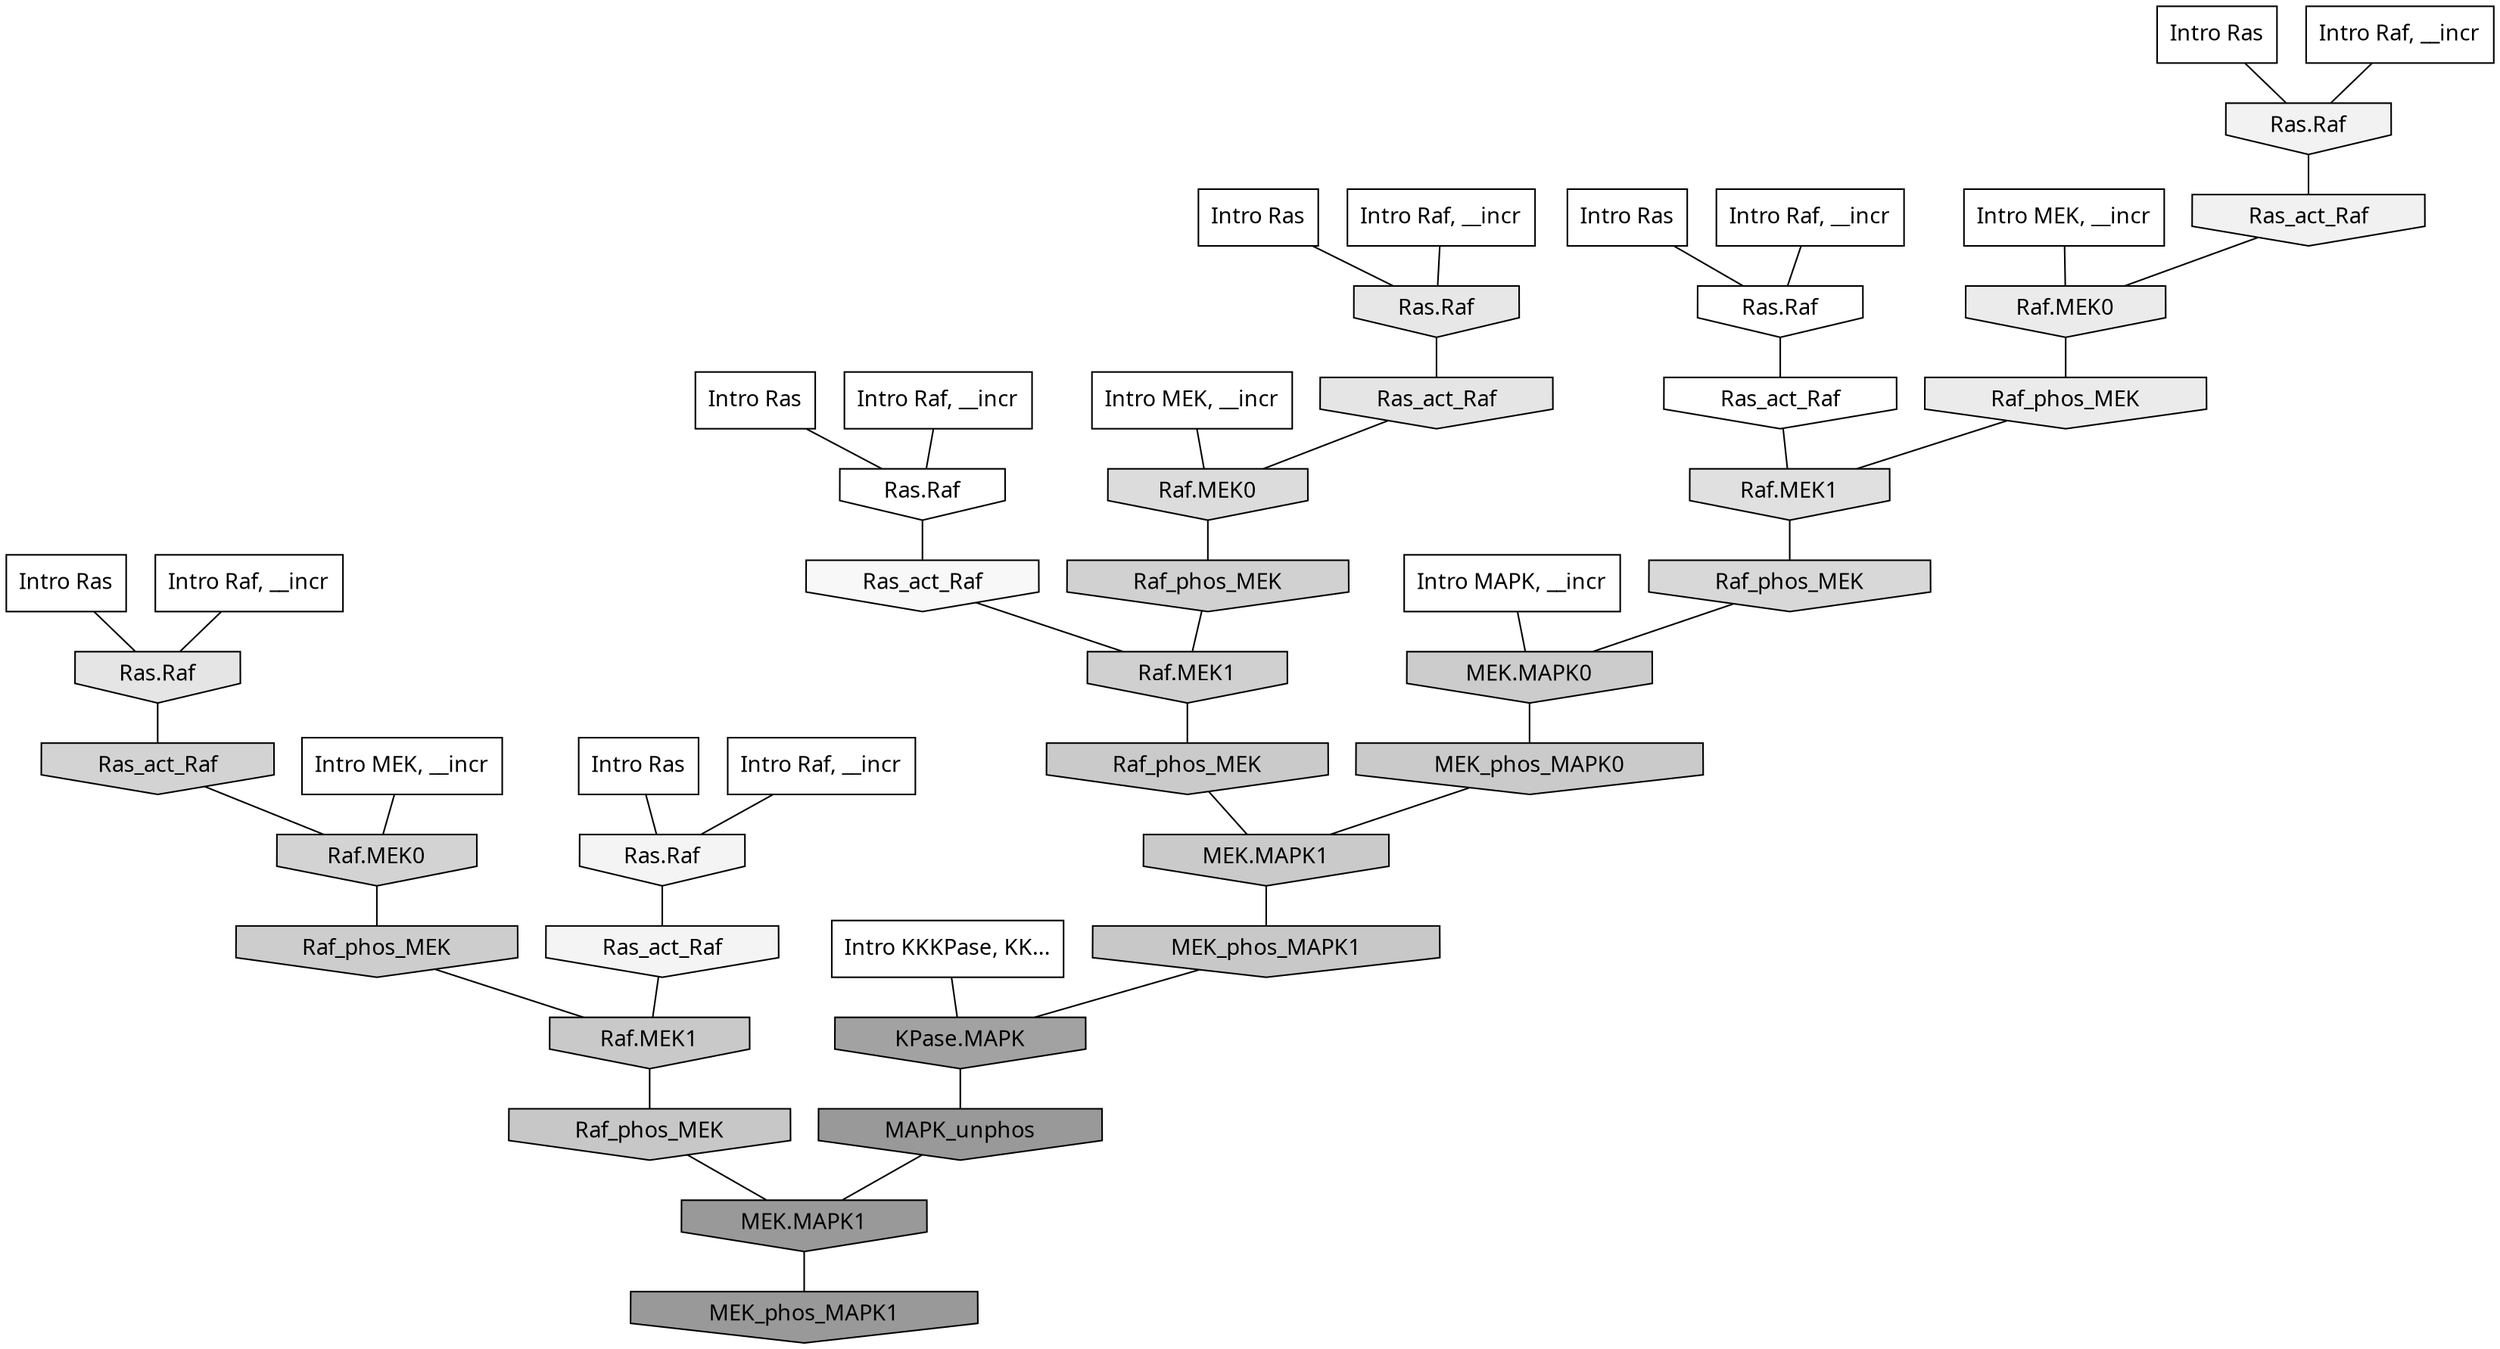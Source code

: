 digraph G{
  rankdir="TB";
  ranksep=0.30;
  node [fontname="CMU Serif"];
  edge [fontname="CMU Serif"];
  
  10 [label="Intro Ras", shape=rectangle, style=filled, fillcolor="0.000 0.000 1.000"]
  
  13 [label="Intro Ras", shape=rectangle, style=filled, fillcolor="0.000 0.000 1.000"]
  
  25 [label="Intro Ras", shape=rectangle, style=filled, fillcolor="0.000 0.000 1.000"]
  
  49 [label="Intro Ras", shape=rectangle, style=filled, fillcolor="0.000 0.000 1.000"]
  
  64 [label="Intro Ras", shape=rectangle, style=filled, fillcolor="0.000 0.000 1.000"]
  
  80 [label="Intro Ras", shape=rectangle, style=filled, fillcolor="0.000 0.000 1.000"]
  
  233 [label="Intro Raf, __incr", shape=rectangle, style=filled, fillcolor="0.000 0.000 1.000"]
  
  587 [label="Intro Raf, __incr", shape=rectangle, style=filled, fillcolor="0.000 0.000 1.000"]
  
  911 [label="Intro Raf, __incr", shape=rectangle, style=filled, fillcolor="0.000 0.000 1.000"]
  
  923 [label="Intro Raf, __incr", shape=rectangle, style=filled, fillcolor="0.000 0.000 1.000"]
  
  935 [label="Intro Raf, __incr", shape=rectangle, style=filled, fillcolor="0.000 0.000 1.000"]
  
  970 [label="Intro Raf, __incr", shape=rectangle, style=filled, fillcolor="0.000 0.000 1.000"]
  
  1303 [label="Intro MEK, __incr", shape=rectangle, style=filled, fillcolor="0.000 0.000 1.000"]
  
  1325 [label="Intro MEK, __incr", shape=rectangle, style=filled, fillcolor="0.000 0.000 1.000"]
  
  1479 [label="Intro MEK, __incr", shape=rectangle, style=filled, fillcolor="0.000 0.000 1.000"]
  
  2660 [label="Intro MAPK, __incr", shape=rectangle, style=filled, fillcolor="0.000 0.000 1.000"]
  
  3131 [label="Intro KKKPase, KK...", shape=rectangle, style=filled, fillcolor="0.000 0.000 1.000"]
  
  3225 [label="Ras.Raf", shape=invhouse, style=filled, fillcolor="0.000 0.000 1.000"]
  
  3266 [label="Ras.Raf", shape=invhouse, style=filled, fillcolor="0.000 0.000 1.000"]
  
  3332 [label="Ras_act_Raf", shape=invhouse, style=filled, fillcolor="0.000 0.000 0.998"]
  
  3742 [label="Ras_act_Raf", shape=invhouse, style=filled, fillcolor="0.000 0.000 0.972"]
  
  4181 [label="Ras.Raf", shape=invhouse, style=filled, fillcolor="0.000 0.000 0.957"]
  
  4208 [label="Ras_act_Raf", shape=invhouse, style=filled, fillcolor="0.000 0.000 0.956"]
  
  4384 [label="Ras.Raf", shape=invhouse, style=filled, fillcolor="0.000 0.000 0.949"]
  
  4532 [label="Ras_act_Raf", shape=invhouse, style=filled, fillcolor="0.000 0.000 0.944"]
  
  5323 [label="Raf.MEK0", shape=invhouse, style=filled, fillcolor="0.000 0.000 0.921"]
  
  5324 [label="Raf_phos_MEK", shape=invhouse, style=filled, fillcolor="0.000 0.000 0.921"]
  
  5869 [label="Ras.Raf", shape=invhouse, style=filled, fillcolor="0.000 0.000 0.906"]
  
  6215 [label="Ras_act_Raf", shape=invhouse, style=filled, fillcolor="0.000 0.000 0.897"]
  
  6309 [label="Ras.Raf", shape=invhouse, style=filled, fillcolor="0.000 0.000 0.895"]
  
  7213 [label="Raf.MEK1", shape=invhouse, style=filled, fillcolor="0.000 0.000 0.878"]
  
  8204 [label="Raf.MEK0", shape=invhouse, style=filled, fillcolor="0.000 0.000 0.863"]
  
  9457 [label="Raf_phos_MEK", shape=invhouse, style=filled, fillcolor="0.000 0.000 0.845"]
  
  11144 [label="Ras_act_Raf", shape=invhouse, style=filled, fillcolor="0.000 0.000 0.827"]
  
  11279 [label="Raf.MEK0", shape=invhouse, style=filled, fillcolor="0.000 0.000 0.826"]
  
  12356 [label="Raf_phos_MEK", shape=invhouse, style=filled, fillcolor="0.000 0.000 0.817"]
  
  12828 [label="Raf.MEK1", shape=invhouse, style=filled, fillcolor="0.000 0.000 0.813"]
  
  14221 [label="Raf_phos_MEK", shape=invhouse, style=filled, fillcolor="0.000 0.000 0.803"]
  
  14725 [label="MEK.MAPK0", shape=invhouse, style=filled, fillcolor="0.000 0.000 0.799"]
  
  15564 [label="Raf_phos_MEK", shape=invhouse, style=filled, fillcolor="0.000 0.000 0.792"]
  
  15756 [label="MEK_phos_MAPK0", shape=invhouse, style=filled, fillcolor="0.000 0.000 0.791"]
  
  15759 [label="MEK.MAPK1", shape=invhouse, style=filled, fillcolor="0.000 0.000 0.791"]
  
  15881 [label="Raf.MEK1", shape=invhouse, style=filled, fillcolor="0.000 0.000 0.789"]
  
  16469 [label="MEK_phos_MAPK1", shape=invhouse, style=filled, fillcolor="0.000 0.000 0.783"]
  
  16711 [label="Raf_phos_MEK", shape=invhouse, style=filled, fillcolor="0.000 0.000 0.780"]
  
  22380 [label="KPase.MAPK", shape=invhouse, style=filled, fillcolor="0.000 0.000 0.635"]
  
  23427 [label="MAPK_unphos", shape=invhouse, style=filled, fillcolor="0.000 0.000 0.601"]
  
  23428 [label="MEK.MAPK1", shape=invhouse, style=filled, fillcolor="0.000 0.000 0.601"]
  
  23463 [label="MEK_phos_MAPK1", shape=invhouse, style=filled, fillcolor="0.000 0.000 0.600"]
  
  
  23428 -> 23463 [dir=none, color="0.000 0.000 0.000"] 
  23427 -> 23428 [dir=none, color="0.000 0.000 0.000"] 
  22380 -> 23427 [dir=none, color="0.000 0.000 0.000"] 
  16711 -> 23428 [dir=none, color="0.000 0.000 0.000"] 
  16469 -> 22380 [dir=none, color="0.000 0.000 0.000"] 
  15881 -> 16711 [dir=none, color="0.000 0.000 0.000"] 
  15759 -> 16469 [dir=none, color="0.000 0.000 0.000"] 
  15756 -> 15759 [dir=none, color="0.000 0.000 0.000"] 
  15564 -> 15759 [dir=none, color="0.000 0.000 0.000"] 
  14725 -> 15756 [dir=none, color="0.000 0.000 0.000"] 
  14221 -> 15881 [dir=none, color="0.000 0.000 0.000"] 
  12828 -> 15564 [dir=none, color="0.000 0.000 0.000"] 
  12356 -> 12828 [dir=none, color="0.000 0.000 0.000"] 
  11279 -> 14221 [dir=none, color="0.000 0.000 0.000"] 
  11144 -> 11279 [dir=none, color="0.000 0.000 0.000"] 
  9457 -> 14725 [dir=none, color="0.000 0.000 0.000"] 
  8204 -> 12356 [dir=none, color="0.000 0.000 0.000"] 
  7213 -> 9457 [dir=none, color="0.000 0.000 0.000"] 
  6309 -> 11144 [dir=none, color="0.000 0.000 0.000"] 
  6215 -> 8204 [dir=none, color="0.000 0.000 0.000"] 
  5869 -> 6215 [dir=none, color="0.000 0.000 0.000"] 
  5324 -> 7213 [dir=none, color="0.000 0.000 0.000"] 
  5323 -> 5324 [dir=none, color="0.000 0.000 0.000"] 
  4532 -> 5323 [dir=none, color="0.000 0.000 0.000"] 
  4384 -> 4532 [dir=none, color="0.000 0.000 0.000"] 
  4208 -> 15881 [dir=none, color="0.000 0.000 0.000"] 
  4181 -> 4208 [dir=none, color="0.000 0.000 0.000"] 
  3742 -> 12828 [dir=none, color="0.000 0.000 0.000"] 
  3332 -> 7213 [dir=none, color="0.000 0.000 0.000"] 
  3266 -> 3742 [dir=none, color="0.000 0.000 0.000"] 
  3225 -> 3332 [dir=none, color="0.000 0.000 0.000"] 
  3131 -> 22380 [dir=none, color="0.000 0.000 0.000"] 
  2660 -> 14725 [dir=none, color="0.000 0.000 0.000"] 
  1479 -> 5323 [dir=none, color="0.000 0.000 0.000"] 
  1325 -> 8204 [dir=none, color="0.000 0.000 0.000"] 
  1303 -> 11279 [dir=none, color="0.000 0.000 0.000"] 
  970 -> 3266 [dir=none, color="0.000 0.000 0.000"] 
  935 -> 4181 [dir=none, color="0.000 0.000 0.000"] 
  923 -> 4384 [dir=none, color="0.000 0.000 0.000"] 
  911 -> 5869 [dir=none, color="0.000 0.000 0.000"] 
  587 -> 3225 [dir=none, color="0.000 0.000 0.000"] 
  233 -> 6309 [dir=none, color="0.000 0.000 0.000"] 
  80 -> 4181 [dir=none, color="0.000 0.000 0.000"] 
  64 -> 4384 [dir=none, color="0.000 0.000 0.000"] 
  49 -> 5869 [dir=none, color="0.000 0.000 0.000"] 
  25 -> 3266 [dir=none, color="0.000 0.000 0.000"] 
  13 -> 3225 [dir=none, color="0.000 0.000 0.000"] 
  10 -> 6309 [dir=none, color="0.000 0.000 0.000"] 
  
  }

